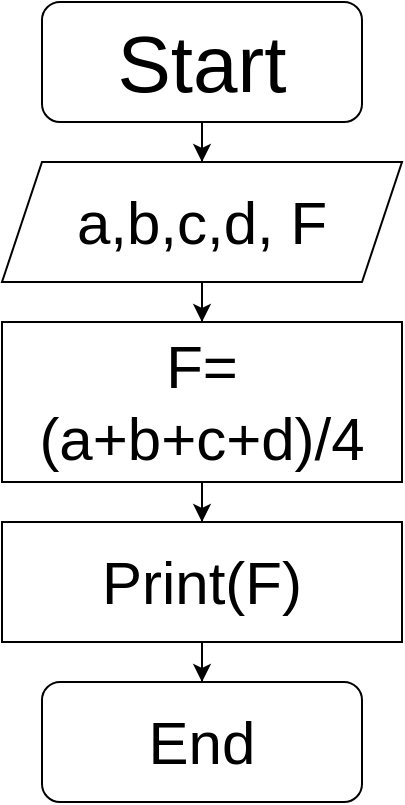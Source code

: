 <mxfile version="20.0.3" type="device" pages="2"><diagram id="0SP4uGwutoP2ICo-4ZFQ" name="Задача 3"><mxGraphModel dx="1422" dy="789" grid="1" gridSize="10" guides="1" tooltips="1" connect="1" arrows="1" fold="1" page="1" pageScale="1" pageWidth="827" pageHeight="1169" math="0" shadow="0"><root><mxCell id="0"/><mxCell id="1" parent="0"/><mxCell id="l9DdsciPVvRR2rLwu3UB-3" value="" style="edgeStyle=orthogonalEdgeStyle;rounded=0;orthogonalLoop=1;jettySize=auto;html=1;fontSize=30;" edge="1" parent="1" source="nyan3odnZkh7DoodNosa-1" target="l9DdsciPVvRR2rLwu3UB-2"><mxGeometry relative="1" as="geometry"/></mxCell><mxCell id="nyan3odnZkh7DoodNosa-1" value="Start" style="rounded=1;whiteSpace=wrap;html=1;fontSize=40;" vertex="1" parent="1"><mxGeometry x="320" width="160" height="60" as="geometry"/></mxCell><mxCell id="l9DdsciPVvRR2rLwu3UB-1" value="End" style="rounded=1;whiteSpace=wrap;html=1;fontSize=30;" vertex="1" parent="1"><mxGeometry x="320" y="340" width="160" height="60" as="geometry"/></mxCell><mxCell id="l9DdsciPVvRR2rLwu3UB-5" value="" style="edgeStyle=orthogonalEdgeStyle;rounded=0;orthogonalLoop=1;jettySize=auto;html=1;fontSize=30;" edge="1" parent="1" source="l9DdsciPVvRR2rLwu3UB-2" target="l9DdsciPVvRR2rLwu3UB-4"><mxGeometry relative="1" as="geometry"/></mxCell><mxCell id="l9DdsciPVvRR2rLwu3UB-2" value="a,b,c,d, F" style="shape=parallelogram;perimeter=parallelogramPerimeter;whiteSpace=wrap;html=1;fixedSize=1;fontSize=30;" vertex="1" parent="1"><mxGeometry x="300" y="80" width="200" height="60" as="geometry"/></mxCell><mxCell id="l9DdsciPVvRR2rLwu3UB-7" value="" style="edgeStyle=orthogonalEdgeStyle;rounded=0;orthogonalLoop=1;jettySize=auto;html=1;fontSize=30;" edge="1" parent="1" source="l9DdsciPVvRR2rLwu3UB-4" target="l9DdsciPVvRR2rLwu3UB-6"><mxGeometry relative="1" as="geometry"/></mxCell><mxCell id="l9DdsciPVvRR2rLwu3UB-4" value="F=(a+b+c+d)/4" style="whiteSpace=wrap;html=1;fontSize=30;" vertex="1" parent="1"><mxGeometry x="300" y="160" width="200" height="80" as="geometry"/></mxCell><mxCell id="l9DdsciPVvRR2rLwu3UB-8" value="" style="edgeStyle=orthogonalEdgeStyle;rounded=0;orthogonalLoop=1;jettySize=auto;html=1;fontSize=30;" edge="1" parent="1" source="l9DdsciPVvRR2rLwu3UB-6" target="l9DdsciPVvRR2rLwu3UB-1"><mxGeometry relative="1" as="geometry"/></mxCell><mxCell id="l9DdsciPVvRR2rLwu3UB-6" value="Print(F)" style="whiteSpace=wrap;html=1;fontSize=30;" vertex="1" parent="1"><mxGeometry x="300" y="260" width="200" height="60" as="geometry"/></mxCell></root></mxGraphModel></diagram><diagram id="ZREF60jaBcCHvOgWNLiq" name="Задача 6"><mxGraphModel dx="1422" dy="789" grid="1" gridSize="10" guides="1" tooltips="1" connect="1" arrows="1" fold="1" page="1" pageScale="1" pageWidth="827" pageHeight="1169" math="0" shadow="0"><root><mxCell id="0"/><mxCell id="1" parent="0"/><mxCell id="l5CwM26soxEaVa14Ju2c-1" value="" style="edgeStyle=orthogonalEdgeStyle;rounded=0;orthogonalLoop=1;jettySize=auto;html=1;fontSize=30;" edge="1" parent="1" source="l5CwM26soxEaVa14Ju2c-2" target="l5CwM26soxEaVa14Ju2c-4"><mxGeometry relative="1" as="geometry"/></mxCell><mxCell id="l5CwM26soxEaVa14Ju2c-2" value="Start" style="rounded=1;whiteSpace=wrap;html=1;fontSize=40;" vertex="1" parent="1"><mxGeometry x="320" width="160" height="60" as="geometry"/></mxCell><mxCell id="l5CwM26soxEaVa14Ju2c-3" value="" style="edgeStyle=orthogonalEdgeStyle;rounded=0;orthogonalLoop=1;jettySize=auto;html=1;fontSize=30;" edge="1" parent="1" source="l5CwM26soxEaVa14Ju2c-4" target="l5CwM26soxEaVa14Ju2c-19"><mxGeometry relative="1" as="geometry"/></mxCell><mxCell id="l5CwM26soxEaVa14Ju2c-4" value="&lt;font style=&quot;font-size: 30px;&quot;&gt;N, F = 1, i = 1&lt;/font&gt;" style="shape=parallelogram;perimeter=parallelogramPerimeter;whiteSpace=wrap;html=1;fixedSize=1;fontSize=30;" vertex="1" parent="1"><mxGeometry x="280" y="80" width="240" height="70" as="geometry"/></mxCell><mxCell id="l5CwM26soxEaVa14Ju2c-5" value="" style="edgeStyle=orthogonalEdgeStyle;rounded=0;orthogonalLoop=1;jettySize=auto;html=1;fontSize=30;" edge="1" parent="1" source="l5CwM26soxEaVa14Ju2c-7" target="l5CwM26soxEaVa14Ju2c-9"><mxGeometry relative="1" as="geometry"/></mxCell><mxCell id="l5CwM26soxEaVa14Ju2c-6" style="edgeStyle=orthogonalEdgeStyle;rounded=0;orthogonalLoop=1;jettySize=auto;html=1;entryX=0;entryY=0.5;entryDx=0;entryDy=0;fontSize=30;" edge="1" parent="1" source="l5CwM26soxEaVa14Ju2c-7" target="l5CwM26soxEaVa14Ju2c-13"><mxGeometry relative="1" as="geometry"/></mxCell><mxCell id="l5CwM26soxEaVa14Ju2c-7" value="i &amp;lt; N" style="rhombus;whiteSpace=wrap;html=1;fontSize=30;" vertex="1" parent="1"><mxGeometry x="320" y="400" width="160" height="120" as="geometry"/></mxCell><mxCell id="l5CwM26soxEaVa14Ju2c-8" style="edgeStyle=orthogonalEdgeStyle;rounded=0;orthogonalLoop=1;jettySize=auto;html=1;entryX=0;entryY=0.5;entryDx=0;entryDy=0;fontSize=30;" edge="1" parent="1" source="l5CwM26soxEaVa14Ju2c-9" target="l5CwM26soxEaVa14Ju2c-11"><mxGeometry relative="1" as="geometry"><Array as="points"><mxPoint x="300" y="580"/><mxPoint x="300" y="350"/></Array></mxGeometry></mxCell><mxCell id="l5CwM26soxEaVa14Ju2c-9" value="i = i + 1" style="whiteSpace=wrap;html=1;fontSize=30;" vertex="1" parent="1"><mxGeometry x="340" y="555" width="120" height="60" as="geometry"/></mxCell><mxCell id="l5CwM26soxEaVa14Ju2c-10" value="" style="edgeStyle=orthogonalEdgeStyle;rounded=0;orthogonalLoop=1;jettySize=auto;html=1;fontSize=30;" edge="1" parent="1" source="l5CwM26soxEaVa14Ju2c-11" target="l5CwM26soxEaVa14Ju2c-7"><mxGeometry relative="1" as="geometry"/></mxCell><mxCell id="l5CwM26soxEaVa14Ju2c-11" value="F = F * i" style="whiteSpace=wrap;html=1;fontSize=30;" vertex="1" parent="1"><mxGeometry x="320" y="320" width="160" height="60" as="geometry"/></mxCell><mxCell id="l5CwM26soxEaVa14Ju2c-12" value="" style="edgeStyle=orthogonalEdgeStyle;rounded=0;orthogonalLoop=1;jettySize=auto;html=1;fontSize=30;" edge="1" parent="1" source="l5CwM26soxEaVa14Ju2c-13" target="l5CwM26soxEaVa14Ju2c-14"><mxGeometry relative="1" as="geometry"/></mxCell><mxCell id="l5CwM26soxEaVa14Ju2c-13" value="Print(F)" style="shape=document;whiteSpace=wrap;html=1;boundedLbl=1;fontSize=30;" vertex="1" parent="1"><mxGeometry x="550" y="430" width="120" height="60" as="geometry"/></mxCell><mxCell id="l5CwM26soxEaVa14Ju2c-14" value="End" style="rounded=1;whiteSpace=wrap;html=1;fontSize=30;" vertex="1" parent="1"><mxGeometry x="707" y="430" width="120" height="60" as="geometry"/></mxCell><mxCell id="l5CwM26soxEaVa14Ju2c-15" value="No" style="text;html=1;align=center;verticalAlign=middle;resizable=0;points=[];autosize=1;strokeColor=none;fillColor=none;fontSize=30;" vertex="1" parent="1"><mxGeometry x="480" y="410" width="60" height="50" as="geometry"/></mxCell><mxCell id="l5CwM26soxEaVa14Ju2c-16" value="Yes" style="text;html=1;align=center;verticalAlign=middle;resizable=0;points=[];autosize=1;strokeColor=none;fillColor=none;fontSize=30;" vertex="1" parent="1"><mxGeometry x="390" y="510" width="70" height="50" as="geometry"/></mxCell><mxCell id="l5CwM26soxEaVa14Ju2c-17" value="" style="edgeStyle=orthogonalEdgeStyle;rounded=0;orthogonalLoop=1;jettySize=auto;html=1;fontSize=30;" edge="1" parent="1" source="l5CwM26soxEaVa14Ju2c-19" target="l5CwM26soxEaVa14Ju2c-11"><mxGeometry relative="1" as="geometry"/></mxCell><mxCell id="l5CwM26soxEaVa14Ju2c-18" style="edgeStyle=orthogonalEdgeStyle;rounded=0;orthogonalLoop=1;jettySize=auto;html=1;entryX=1;entryY=0.5;entryDx=0;entryDy=0;fontSize=30;" edge="1" parent="1" source="l5CwM26soxEaVa14Ju2c-19" target="l5CwM26soxEaVa14Ju2c-4"><mxGeometry relative="1" as="geometry"><Array as="points"><mxPoint x="670" y="230"/><mxPoint x="670" y="115"/></Array></mxGeometry></mxCell><mxCell id="l5CwM26soxEaVa14Ju2c-19" value="N &amp;gt; 0" style="rhombus;whiteSpace=wrap;html=1;fontSize=30;" vertex="1" parent="1"><mxGeometry x="320" y="170" width="160" height="120" as="geometry"/></mxCell><mxCell id="l5CwM26soxEaVa14Ju2c-20" value="Yes" style="text;html=1;align=center;verticalAlign=middle;resizable=0;points=[];autosize=1;strokeColor=none;fillColor=none;fontSize=30;" vertex="1" parent="1"><mxGeometry x="390" y="280" width="70" height="50" as="geometry"/></mxCell><mxCell id="l5CwM26soxEaVa14Ju2c-21" value="&lt;font style=&quot;font-size: 14px;&quot;&gt;Введите положительное число&lt;/font&gt;" style="whiteSpace=wrap;html=1;fontSize=30;" vertex="1" parent="1"><mxGeometry x="590" y="140" width="160" height="70" as="geometry"/></mxCell><mxCell id="l5CwM26soxEaVa14Ju2c-22" value="No" style="text;html=1;align=center;verticalAlign=middle;resizable=0;points=[];autosize=1;strokeColor=none;fillColor=none;fontSize=30;" vertex="1" parent="1"><mxGeometry x="500" y="185" width="60" height="50" as="geometry"/></mxCell></root></mxGraphModel></diagram></mxfile>